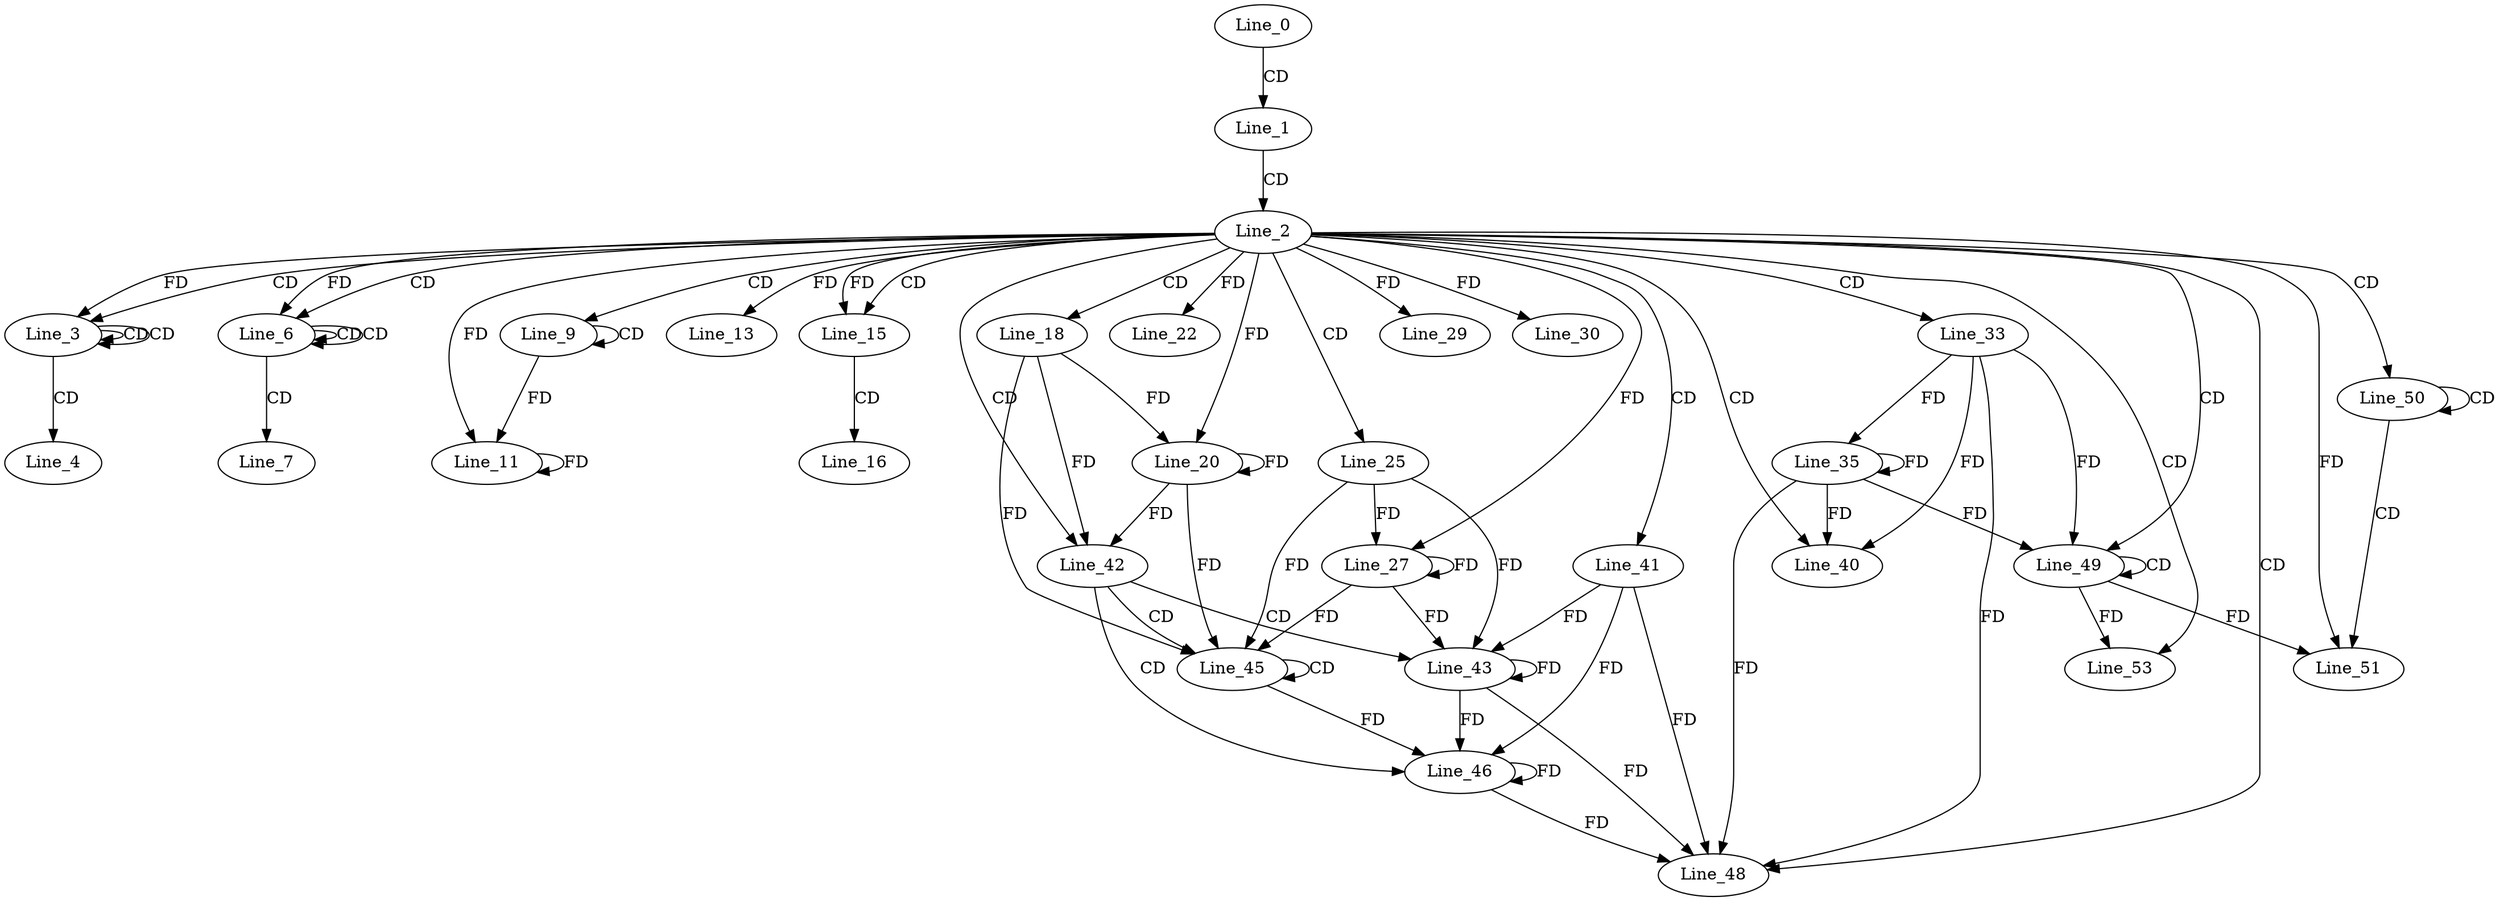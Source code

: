 digraph G {
  Line_0;
  Line_1;
  Line_2;
  Line_3;
  Line_3;
  Line_3;
  Line_4;
  Line_6;
  Line_6;
  Line_6;
  Line_6;
  Line_7;
  Line_9;
  Line_9;
  Line_11;
  Line_11;
  Line_11;
  Line_13;
  Line_15;
  Line_15;
  Line_16;
  Line_18;
  Line_20;
  Line_20;
  Line_22;
  Line_25;
  Line_27;
  Line_27;
  Line_27;
  Line_29;
  Line_29;
  Line_30;
  Line_33;
  Line_35;
  Line_35;
  Line_40;
  Line_41;
  Line_42;
  Line_42;
  Line_43;
  Line_43;
  Line_45;
  Line_45;
  Line_46;
  Line_46;
  Line_48;
  Line_48;
  Line_49;
  Line_49;
  Line_50;
  Line_50;
  Line_51;
  Line_51;
  Line_51;
  Line_51;
  Line_53;
  Line_0 -> Line_1 [ label="CD" ];
  Line_1 -> Line_2 [ label="CD" ];
  Line_2 -> Line_3 [ label="CD" ];
  Line_3 -> Line_3 [ label="CD" ];
  Line_3 -> Line_3 [ label="CD" ];
  Line_2 -> Line_3 [ label="FD" ];
  Line_3 -> Line_4 [ label="CD" ];
  Line_2 -> Line_6 [ label="CD" ];
  Line_6 -> Line_6 [ label="CD" ];
  Line_6 -> Line_6 [ label="CD" ];
  Line_2 -> Line_6 [ label="FD" ];
  Line_6 -> Line_7 [ label="CD" ];
  Line_2 -> Line_9 [ label="CD" ];
  Line_9 -> Line_9 [ label="CD" ];
  Line_9 -> Line_11 [ label="FD" ];
  Line_11 -> Line_11 [ label="FD" ];
  Line_2 -> Line_11 [ label="FD" ];
  Line_2 -> Line_13 [ label="FD" ];
  Line_2 -> Line_15 [ label="CD" ];
  Line_2 -> Line_15 [ label="FD" ];
  Line_15 -> Line_16 [ label="CD" ];
  Line_2 -> Line_18 [ label="CD" ];
  Line_18 -> Line_20 [ label="FD" ];
  Line_20 -> Line_20 [ label="FD" ];
  Line_2 -> Line_20 [ label="FD" ];
  Line_2 -> Line_22 [ label="FD" ];
  Line_2 -> Line_25 [ label="CD" ];
  Line_25 -> Line_27 [ label="FD" ];
  Line_27 -> Line_27 [ label="FD" ];
  Line_2 -> Line_27 [ label="FD" ];
  Line_2 -> Line_29 [ label="FD" ];
  Line_2 -> Line_30 [ label="FD" ];
  Line_2 -> Line_33 [ label="CD" ];
  Line_33 -> Line_35 [ label="FD" ];
  Line_35 -> Line_35 [ label="FD" ];
  Line_2 -> Line_40 [ label="CD" ];
  Line_33 -> Line_40 [ label="FD" ];
  Line_35 -> Line_40 [ label="FD" ];
  Line_2 -> Line_41 [ label="CD" ];
  Line_2 -> Line_42 [ label="CD" ];
  Line_18 -> Line_42 [ label="FD" ];
  Line_20 -> Line_42 [ label="FD" ];
  Line_42 -> Line_43 [ label="CD" ];
  Line_41 -> Line_43 [ label="FD" ];
  Line_43 -> Line_43 [ label="FD" ];
  Line_25 -> Line_43 [ label="FD" ];
  Line_27 -> Line_43 [ label="FD" ];
  Line_42 -> Line_45 [ label="CD" ];
  Line_45 -> Line_45 [ label="CD" ];
  Line_18 -> Line_45 [ label="FD" ];
  Line_20 -> Line_45 [ label="FD" ];
  Line_25 -> Line_45 [ label="FD" ];
  Line_27 -> Line_45 [ label="FD" ];
  Line_42 -> Line_46 [ label="CD" ];
  Line_41 -> Line_46 [ label="FD" ];
  Line_43 -> Line_46 [ label="FD" ];
  Line_46 -> Line_46 [ label="FD" ];
  Line_45 -> Line_46 [ label="FD" ];
  Line_2 -> Line_48 [ label="CD" ];
  Line_33 -> Line_48 [ label="FD" ];
  Line_35 -> Line_48 [ label="FD" ];
  Line_41 -> Line_48 [ label="FD" ];
  Line_43 -> Line_48 [ label="FD" ];
  Line_46 -> Line_48 [ label="FD" ];
  Line_2 -> Line_49 [ label="CD" ];
  Line_49 -> Line_49 [ label="CD" ];
  Line_33 -> Line_49 [ label="FD" ];
  Line_35 -> Line_49 [ label="FD" ];
  Line_2 -> Line_50 [ label="CD" ];
  Line_50 -> Line_50 [ label="CD" ];
  Line_50 -> Line_51 [ label="CD" ];
  Line_2 -> Line_51 [ label="FD" ];
  Line_49 -> Line_51 [ label="FD" ];
  Line_2 -> Line_53 [ label="CD" ];
  Line_49 -> Line_53 [ label="FD" ];
}
